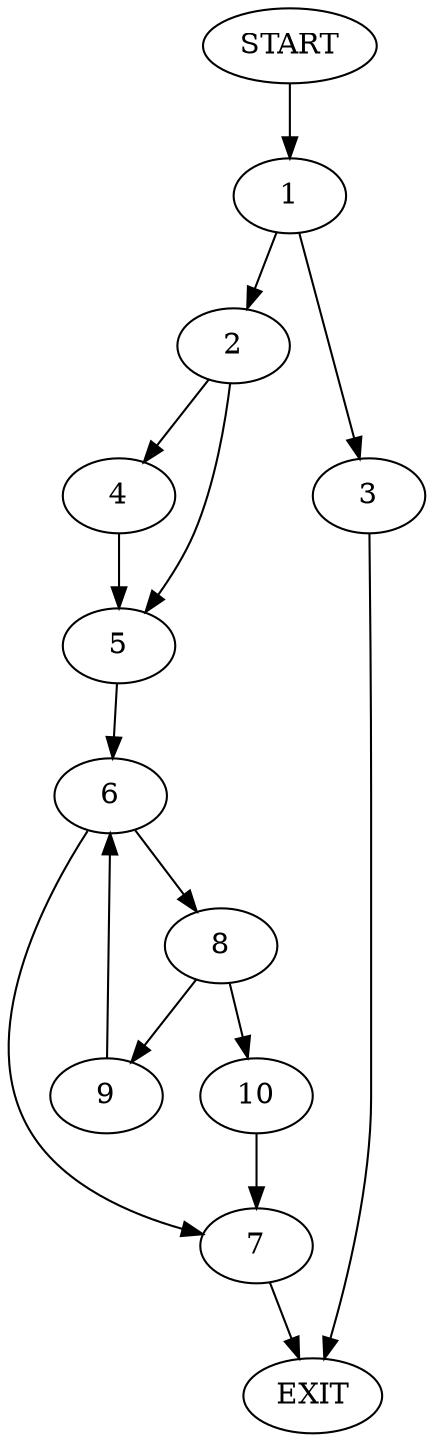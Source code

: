 digraph {
0 [label="START"]
11 [label="EXIT"]
0 -> 1
1 -> 2
1 -> 3
2 -> 4
2 -> 5
3 -> 11
5 -> 6
4 -> 5
6 -> 7
6 -> 8
8 -> 9
8 -> 10
7 -> 11
9 -> 6
10 -> 7
}
